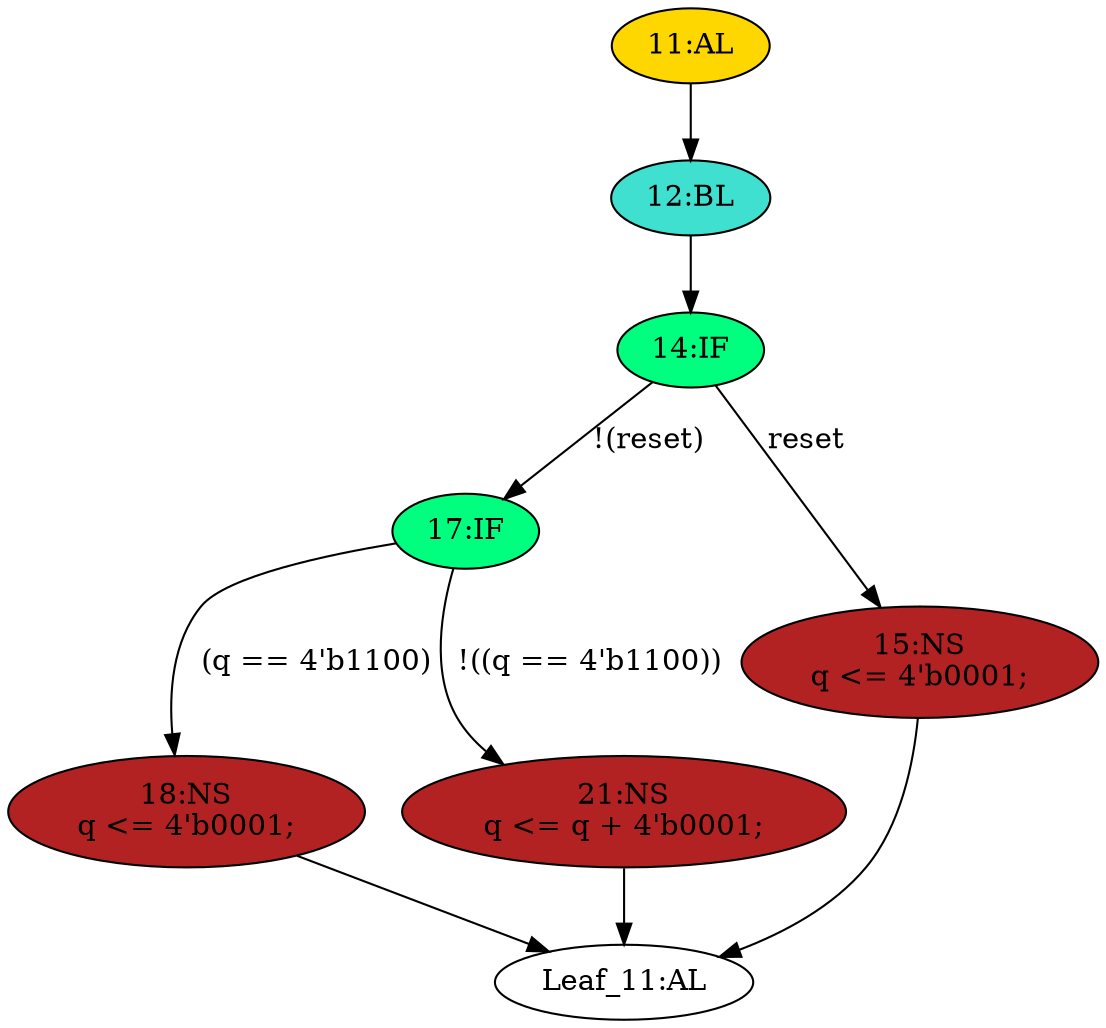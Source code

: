 strict digraph "" {
	node [label="\N"];
	"17:IF"	[ast="<pyverilog.vparser.ast.IfStatement object at 0x7f83674a1290>",
		fillcolor=springgreen,
		label="17:IF",
		statements="[]",
		style=filled,
		typ=IfStatement];
	"18:NS"	[ast="<pyverilog.vparser.ast.NonblockingSubstitution object at 0x7f83674a1610>",
		fillcolor=firebrick,
		label="18:NS
q <= 4'b0001;",
		statements="[<pyverilog.vparser.ast.NonblockingSubstitution object at 0x7f83674a1610>]",
		style=filled,
		typ=NonblockingSubstitution];
	"17:IF" -> "18:NS"	[cond="['q']",
		label="(q == 4'b1100)",
		lineno=17];
	"21:NS"	[ast="<pyverilog.vparser.ast.NonblockingSubstitution object at 0x7f83674a13d0>",
		fillcolor=firebrick,
		label="21:NS
q <= q + 4'b0001;",
		statements="[<pyverilog.vparser.ast.NonblockingSubstitution object at 0x7f83674a13d0>]",
		style=filled,
		typ=NonblockingSubstitution];
	"17:IF" -> "21:NS"	[cond="['q']",
		label="!((q == 4'b1100))",
		lineno=17];
	"Leaf_11:AL"	[def_var="['q']",
		label="Leaf_11:AL"];
	"18:NS" -> "Leaf_11:AL"	[cond="[]",
		lineno=None];
	"14:IF"	[ast="<pyverilog.vparser.ast.IfStatement object at 0x7f83674a1850>",
		fillcolor=springgreen,
		label="14:IF",
		statements="[]",
		style=filled,
		typ=IfStatement];
	"14:IF" -> "17:IF"	[cond="['reset']",
		label="!(reset)",
		lineno=14];
	"15:NS"	[ast="<pyverilog.vparser.ast.NonblockingSubstitution object at 0x7f83674a1890>",
		fillcolor=firebrick,
		label="15:NS
q <= 4'b0001;",
		statements="[<pyverilog.vparser.ast.NonblockingSubstitution object at 0x7f83674a1890>]",
		style=filled,
		typ=NonblockingSubstitution];
	"14:IF" -> "15:NS"	[cond="['reset']",
		label=reset,
		lineno=14];
	"12:BL"	[ast="<pyverilog.vparser.ast.Block object at 0x7f83674a1a10>",
		fillcolor=turquoise,
		label="12:BL",
		statements="[]",
		style=filled,
		typ=Block];
	"12:BL" -> "14:IF"	[cond="[]",
		lineno=None];
	"15:NS" -> "Leaf_11:AL"	[cond="[]",
		lineno=None];
	"11:AL"	[ast="<pyverilog.vparser.ast.Always object at 0x7f83674a1a50>",
		clk_sens=True,
		fillcolor=gold,
		label="11:AL",
		sens="['clk', 'reset']",
		statements="[]",
		style=filled,
		typ=Always,
		use_var="['reset', 'q']"];
	"11:AL" -> "12:BL"	[cond="[]",
		lineno=None];
	"21:NS" -> "Leaf_11:AL"	[cond="[]",
		lineno=None];
}
